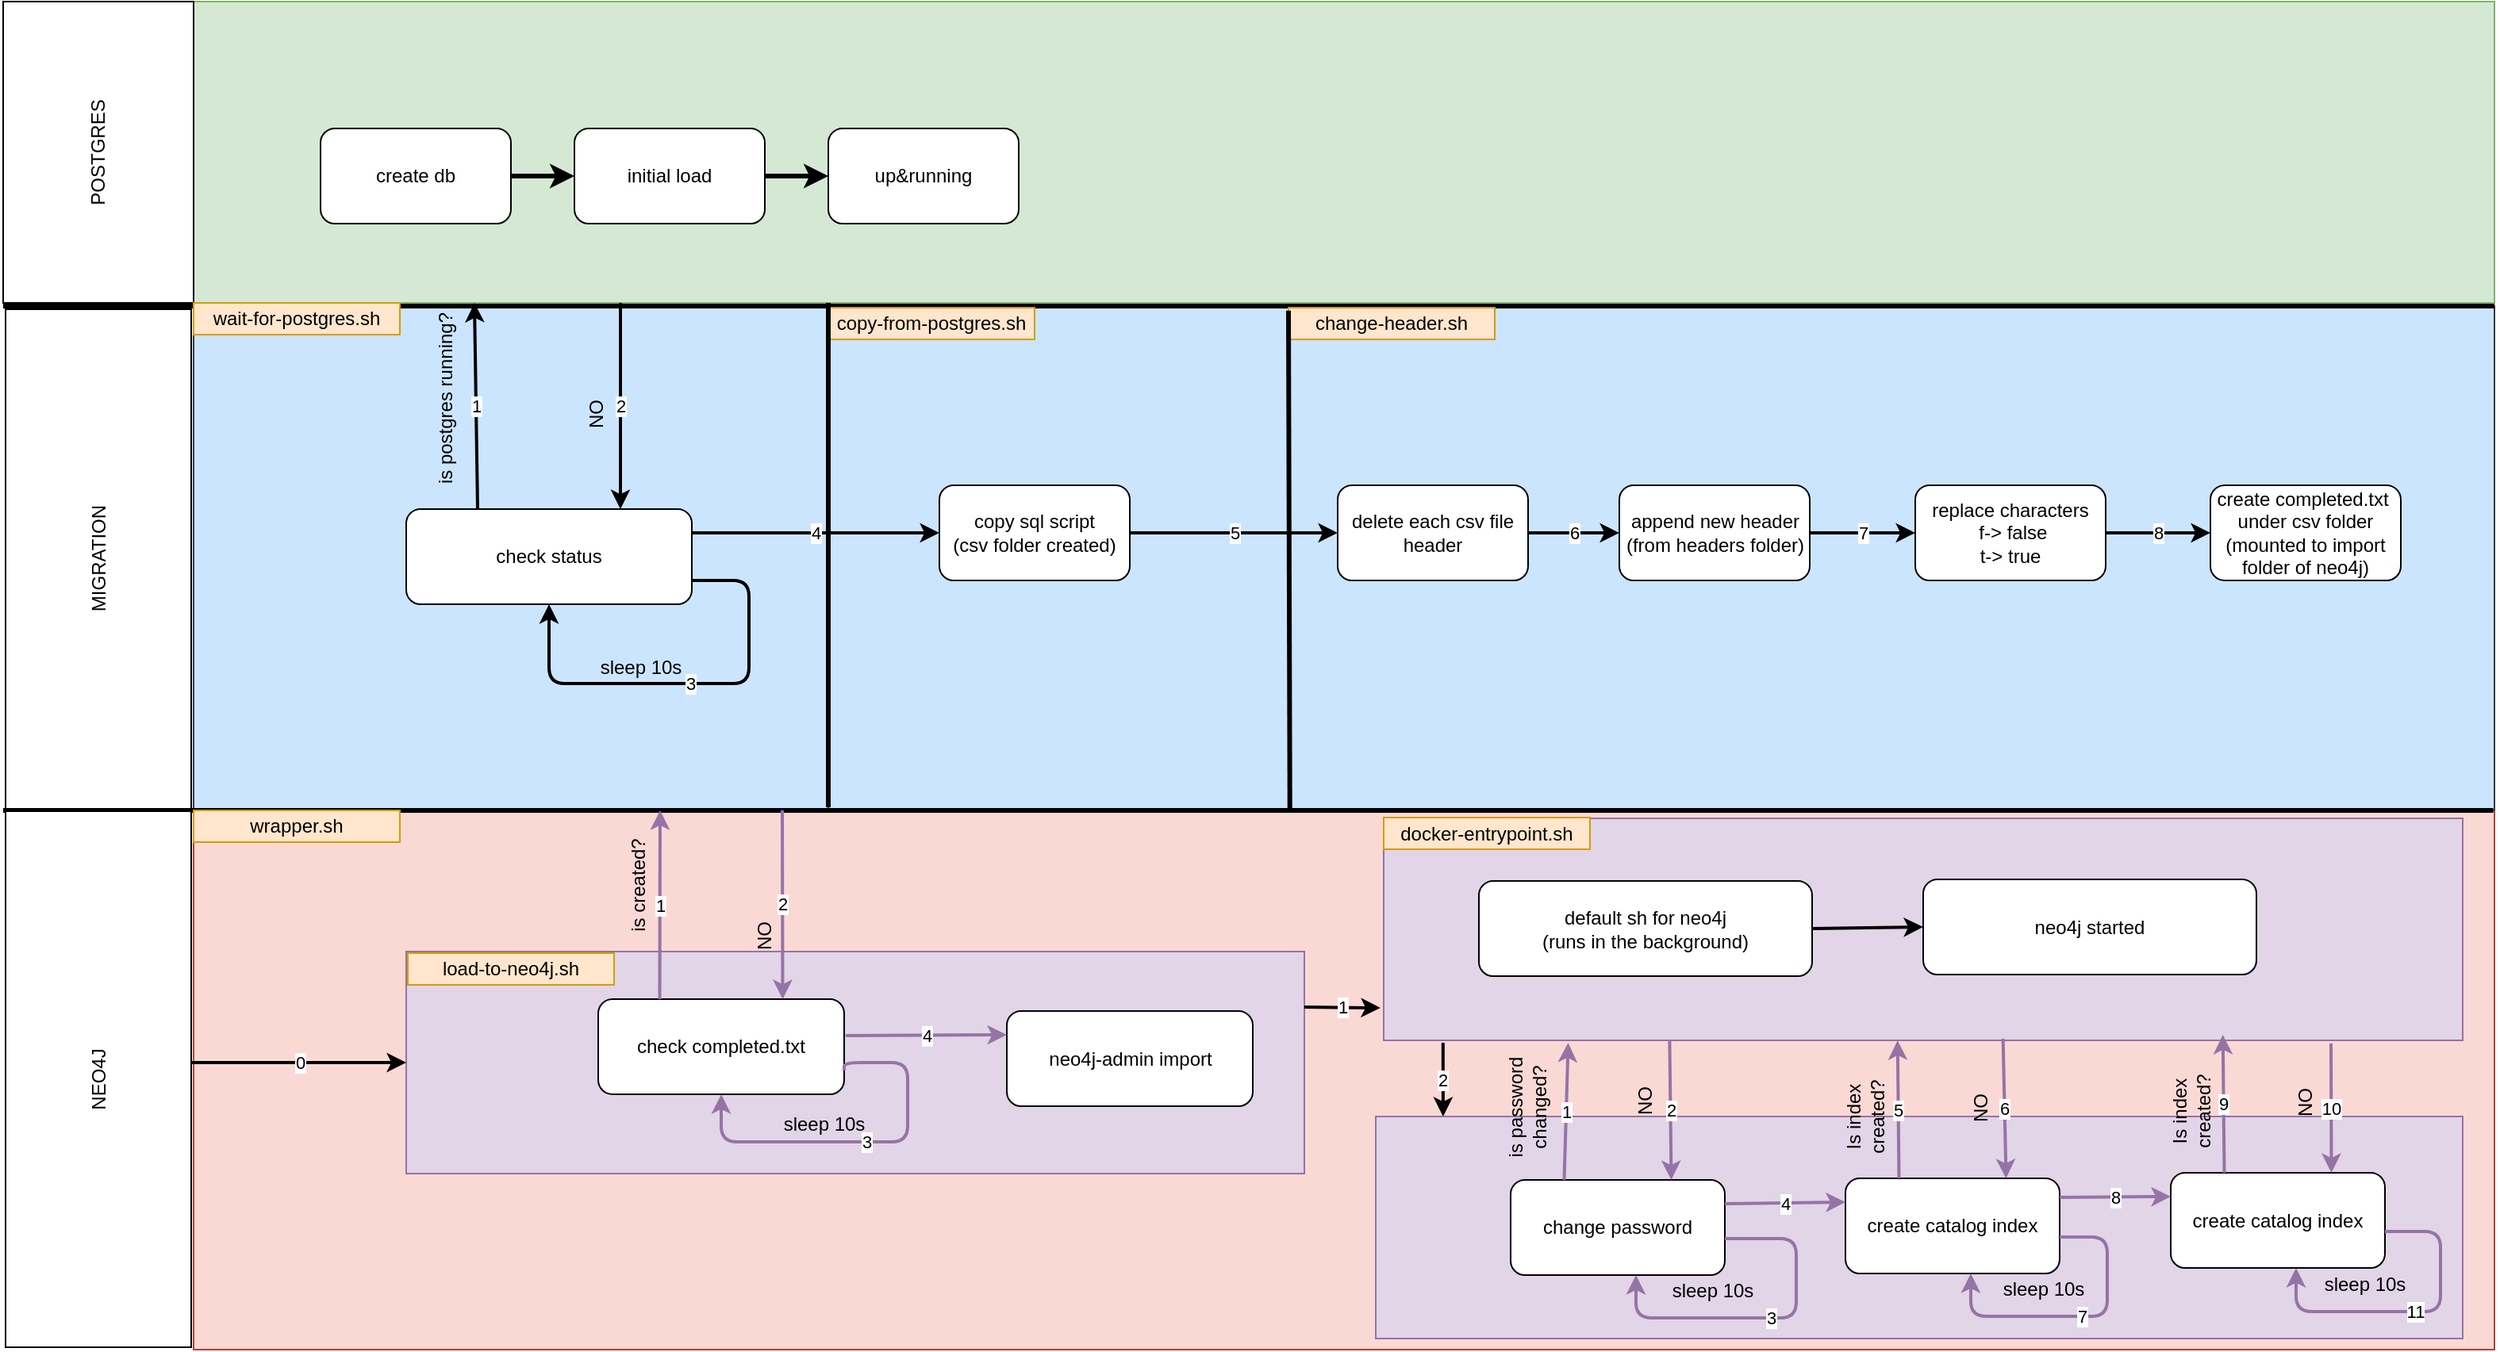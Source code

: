 <mxfile version="11.0.7"><diagram id="EF_2zB3QvRPzavEbgyS0" name="Page-1"><mxGraphModel dx="2912" dy="1164" grid="1" gridSize="10" guides="1" tooltips="1" connect="1" arrows="1" fold="1" page="1" pageScale="1" pageWidth="850" pageHeight="1100" math="0" shadow="0"><root><mxCell id="0"/><mxCell id="1" parent="0"/><mxCell id="DRGC59x7kuwJ5mXkatp5-32" value="" style="rounded=0;whiteSpace=wrap;html=1;fillColor=#cce5ff;strokeColor=#36393d;" vertex="1" parent="1"><mxGeometry x="320" y="363" width="290" height="318" as="geometry"/></mxCell><mxCell id="DRGC59x7kuwJ5mXkatp5-50" value="" style="rounded=0;whiteSpace=wrap;html=1;fillColor=#fad9d5;strokeColor=#ae4132;" vertex="1" parent="1"><mxGeometry x="-80" y="680" width="1450" height="340" as="geometry"/></mxCell><mxCell id="DRGC59x7kuwJ5mXkatp5-67" value="" style="rounded=0;whiteSpace=wrap;html=1;fillColor=#e1d5e7;strokeColor=#9673a6;" vertex="1" parent="1"><mxGeometry x="670" y="685" width="680" height="140" as="geometry"/></mxCell><mxCell id="DRGC59x7kuwJ5mXkatp5-54" value="" style="rounded=0;whiteSpace=wrap;html=1;fillColor=#e1d5e7;strokeColor=#9673a6;" vertex="1" parent="1"><mxGeometry x="54" y="769" width="566" height="140" as="geometry"/></mxCell><mxCell id="DRGC59x7kuwJ5mXkatp5-48" value="" style="rounded=0;whiteSpace=wrap;html=1;fillColor=#d5e8d4;strokeColor=#82b366;" vertex="1" parent="1"><mxGeometry x="-80" y="170" width="1450" height="190" as="geometry"/></mxCell><mxCell id="DRGC59x7kuwJ5mXkatp5-39" value="" style="rounded=0;whiteSpace=wrap;html=1;fillColor=#cce5ff;strokeColor=#36393d;" vertex="1" parent="1"><mxGeometry x="610" y="362" width="760" height="318" as="geometry"/></mxCell><mxCell id="DRGC59x7kuwJ5mXkatp5-18" value="" style="rounded=0;whiteSpace=wrap;html=1;fillColor=#cce5ff;strokeColor=#36393d;" vertex="1" parent="1"><mxGeometry x="-80" y="362" width="400" height="318" as="geometry"/></mxCell><mxCell id="DRGC59x7kuwJ5mXkatp5-10" value="" style="edgeStyle=orthogonalEdgeStyle;rounded=0;orthogonalLoop=1;jettySize=auto;html=1;strokeWidth=3;" edge="1" parent="1" source="DRGC59x7kuwJ5mXkatp5-1" target="DRGC59x7kuwJ5mXkatp5-9"><mxGeometry relative="1" as="geometry"/></mxCell><mxCell id="DRGC59x7kuwJ5mXkatp5-1" value="create db" style="rounded=1;whiteSpace=wrap;html=1;" vertex="1" parent="1"><mxGeometry y="250" width="120" height="60" as="geometry"/></mxCell><mxCell id="DRGC59x7kuwJ5mXkatp5-9" value="initial load" style="rounded=1;whiteSpace=wrap;html=1;" vertex="1" parent="1"><mxGeometry x="160" y="250" width="120" height="60" as="geometry"/></mxCell><mxCell id="DRGC59x7kuwJ5mXkatp5-4" value="POSTGRES" style="rounded=0;whiteSpace=wrap;html=1;rotation=-90;" vertex="1" parent="1"><mxGeometry x="-235" y="205" width="190" height="120" as="geometry"/></mxCell><mxCell id="DRGC59x7kuwJ5mXkatp5-5" value="MIGRATION" style="rounded=0;whiteSpace=wrap;html=1;rotation=-90;" vertex="1" parent="1"><mxGeometry x="-297.5" y="463" width="315" height="117" as="geometry"/></mxCell><mxCell id="DRGC59x7kuwJ5mXkatp5-7" value="" style="endArrow=none;html=1;strokeWidth=3;entryX=0.999;entryY=1;entryDx=0;entryDy=0;entryPerimeter=0;" edge="1" parent="1" target="DRGC59x7kuwJ5mXkatp5-39"><mxGeometry width="50" height="50" relative="1" as="geometry"><mxPoint x="-200" y="680" as="sourcePoint"/><mxPoint x="1090" y="680" as="targetPoint"/></mxGeometry></mxCell><mxCell id="DRGC59x7kuwJ5mXkatp5-8" value="" style="endArrow=none;html=1;strokeWidth=3;" edge="1" parent="1"><mxGeometry width="50" height="50" relative="1" as="geometry"><mxPoint x="-200" y="362" as="sourcePoint"/><mxPoint x="1370" y="362" as="targetPoint"/></mxGeometry></mxCell><mxCell id="DRGC59x7kuwJ5mXkatp5-12" value="up&amp;amp;running" style="rounded=1;whiteSpace=wrap;html=1;" vertex="1" parent="1"><mxGeometry x="320" y="250" width="120" height="60" as="geometry"/></mxCell><mxCell id="DRGC59x7kuwJ5mXkatp5-14" value="" style="rounded=0;orthogonalLoop=1;jettySize=auto;html=1;strokeWidth=3;entryX=0;entryY=0.5;entryDx=0;entryDy=0;exitX=1;exitY=0.5;exitDx=0;exitDy=0;" edge="1" parent="1" source="DRGC59x7kuwJ5mXkatp5-9" target="DRGC59x7kuwJ5mXkatp5-12"><mxGeometry relative="1" as="geometry"><mxPoint x="340" y="280" as="sourcePoint"/><mxPoint x="230" y="290" as="targetPoint"/></mxGeometry></mxCell><mxCell id="DRGC59x7kuwJ5mXkatp5-16" value="default sh for neo4j&lt;br&gt;(runs in the background)" style="rounded=1;whiteSpace=wrap;html=1;" vertex="1" parent="1"><mxGeometry x="730" y="724.5" width="210" height="60" as="geometry"/></mxCell><mxCell id="DRGC59x7kuwJ5mXkatp5-17" value="wait-for-postgres.sh" style="text;html=1;strokeColor=#d79b00;fillColor=#ffe6cc;align=center;verticalAlign=middle;whiteSpace=wrap;rounded=0;" vertex="1" parent="1"><mxGeometry x="-80" y="360" width="130" height="20" as="geometry"/></mxCell><mxCell id="DRGC59x7kuwJ5mXkatp5-19" value="check status" style="rounded=1;whiteSpace=wrap;html=1;" vertex="1" parent="1"><mxGeometry x="54" y="490" width="180" height="60" as="geometry"/></mxCell><mxCell id="DRGC59x7kuwJ5mXkatp5-23" value="1" style="endArrow=classic;html=1;strokeWidth=2;exitX=0.25;exitY=0;exitDx=0;exitDy=0;" edge="1" parent="1" source="DRGC59x7kuwJ5mXkatp5-19"><mxGeometry width="50" height="50" relative="1" as="geometry"><mxPoint x="-186" y="1250" as="sourcePoint"/><mxPoint x="97" y="360" as="targetPoint"/></mxGeometry></mxCell><mxCell id="DRGC59x7kuwJ5mXkatp5-25" value="3" style="endArrow=classic;html=1;strokeWidth=2;entryX=0.5;entryY=1;entryDx=0;entryDy=0;exitX=1;exitY=0.75;exitDx=0;exitDy=0;edgeStyle=orthogonalEdgeStyle;" edge="1" parent="1" source="DRGC59x7kuwJ5mXkatp5-19" target="DRGC59x7kuwJ5mXkatp5-19"><mxGeometry width="50" height="50" relative="1" as="geometry"><mxPoint x="-186" y="1260" as="sourcePoint"/><mxPoint x="304" y="520" as="targetPoint"/><Array as="points"><mxPoint x="270" y="535"/><mxPoint x="270" y="600"/><mxPoint x="144" y="600"/></Array></mxGeometry></mxCell><mxCell id="DRGC59x7kuwJ5mXkatp5-26" value="2" style="endArrow=classic;html=1;strokeWidth=2;entryX=0.75;entryY=0;entryDx=0;entryDy=0;" edge="1" parent="1" target="DRGC59x7kuwJ5mXkatp5-19"><mxGeometry width="50" height="50" relative="1" as="geometry"><mxPoint x="189" y="360" as="sourcePoint"/><mxPoint x="184" y="360" as="targetPoint"/></mxGeometry></mxCell><mxCell id="DRGC59x7kuwJ5mXkatp5-27" value="is postgres running?" style="text;html=1;strokeColor=none;fillColor=none;align=center;verticalAlign=middle;whiteSpace=wrap;rounded=0;rotation=-90;" vertex="1" parent="1"><mxGeometry x="4" y="410" width="150" height="20" as="geometry"/></mxCell><mxCell id="DRGC59x7kuwJ5mXkatp5-30" value="NO" style="text;html=1;strokeColor=none;fillColor=none;align=center;verticalAlign=middle;whiteSpace=wrap;rounded=0;rotation=-90;" vertex="1" parent="1"><mxGeometry x="154" y="420" width="40" height="20" as="geometry"/></mxCell><mxCell id="DRGC59x7kuwJ5mXkatp5-31" value="sleep 10s" style="text;html=1;strokeColor=none;fillColor=none;align=center;verticalAlign=middle;whiteSpace=wrap;rounded=0;rotation=0;" vertex="1" parent="1"><mxGeometry x="154" y="580" width="96" height="20" as="geometry"/></mxCell><mxCell id="DRGC59x7kuwJ5mXkatp5-33" value="copy-from-postgres.sh" style="text;html=1;strokeColor=#d79b00;fillColor=#ffe6cc;align=center;verticalAlign=middle;whiteSpace=wrap;rounded=0;" vertex="1" parent="1"><mxGeometry x="320" y="363" width="130" height="20" as="geometry"/></mxCell><mxCell id="DRGC59x7kuwJ5mXkatp5-34" value="4" style="endArrow=classic;html=1;strokeWidth=2;exitX=1;exitY=0.25;exitDx=0;exitDy=0;" edge="1" parent="1" source="DRGC59x7kuwJ5mXkatp5-19" target="DRGC59x7kuwJ5mXkatp5-35"><mxGeometry width="50" height="50" relative="1" as="geometry"><mxPoint x="240" y="497" as="sourcePoint"/><mxPoint x="375" y="506" as="targetPoint"/></mxGeometry></mxCell><mxCell id="DRGC59x7kuwJ5mXkatp5-35" value="copy sql script&lt;br&gt;(csv folder created)" style="rounded=1;whiteSpace=wrap;html=1;" vertex="1" parent="1"><mxGeometry x="390" y="475" width="120" height="60" as="geometry"/></mxCell><mxCell id="DRGC59x7kuwJ5mXkatp5-37" value="change-header.sh" style="text;html=1;strokeColor=#d79b00;fillColor=#ffe6cc;align=center;verticalAlign=middle;whiteSpace=wrap;rounded=0;" vertex="1" parent="1"><mxGeometry x="610" y="363" width="130" height="20" as="geometry"/></mxCell><mxCell id="DRGC59x7kuwJ5mXkatp5-38" value="" style="endArrow=none;html=1;strokeWidth=3;exitX=1.003;exitY=0.997;exitDx=0;exitDy=0;exitPerimeter=0;entryX=1;entryY=0.006;entryDx=0;entryDy=0;entryPerimeter=0;" edge="1" parent="1" source="DRGC59x7kuwJ5mXkatp5-32" target="DRGC59x7kuwJ5mXkatp5-32"><mxGeometry width="50" height="50" relative="1" as="geometry"><mxPoint x="700" y="670" as="sourcePoint"/><mxPoint x="641" y="360" as="targetPoint"/></mxGeometry></mxCell><mxCell id="DRGC59x7kuwJ5mXkatp5-40" value="delete each csv file header" style="rounded=1;whiteSpace=wrap;html=1;" vertex="1" parent="1"><mxGeometry x="641" y="475" width="120" height="60" as="geometry"/></mxCell><mxCell id="DRGC59x7kuwJ5mXkatp5-41" value="append new header&lt;br&gt;(from headers folder)" style="rounded=1;whiteSpace=wrap;html=1;" vertex="1" parent="1"><mxGeometry x="818.5" y="475" width="120" height="60" as="geometry"/></mxCell><mxCell id="DRGC59x7kuwJ5mXkatp5-42" value="replace characters&lt;br&gt;&amp;nbsp;f-&amp;gt; false&lt;br&gt;t-&amp;gt; true" style="rounded=1;whiteSpace=wrap;html=1;" vertex="1" parent="1"><mxGeometry x="1005" y="475" width="120" height="60" as="geometry"/></mxCell><mxCell id="DRGC59x7kuwJ5mXkatp5-43" value="create completed.txt&amp;nbsp;&lt;br&gt;under csv folder&lt;br&gt;(mounted to import folder of neo4j)" style="rounded=1;whiteSpace=wrap;html=1;" vertex="1" parent="1"><mxGeometry x="1191" y="475" width="120" height="60" as="geometry"/></mxCell><mxCell id="DRGC59x7kuwJ5mXkatp5-44" value="5" style="endArrow=classic;html=1;strokeWidth=2;exitX=1;exitY=0.5;exitDx=0;exitDy=0;entryX=0;entryY=0.5;entryDx=0;entryDy=0;" edge="1" parent="1" source="DRGC59x7kuwJ5mXkatp5-35" target="DRGC59x7kuwJ5mXkatp5-40"><mxGeometry width="50" height="50" relative="1" as="geometry"><mxPoint x="440" y="569.5" as="sourcePoint"/><mxPoint x="716" y="569.5" as="targetPoint"/></mxGeometry></mxCell><mxCell id="DRGC59x7kuwJ5mXkatp5-45" value="6" style="endArrow=classic;html=1;strokeWidth=2;exitX=1;exitY=0.5;exitDx=0;exitDy=0;entryX=0;entryY=0.5;entryDx=0;entryDy=0;" edge="1" parent="1" source="DRGC59x7kuwJ5mXkatp5-40" target="DRGC59x7kuwJ5mXkatp5-41"><mxGeometry width="50" height="50" relative="1" as="geometry"><mxPoint x="791" y="579.5" as="sourcePoint"/><mxPoint x="891" y="579.5" as="targetPoint"/></mxGeometry></mxCell><mxCell id="DRGC59x7kuwJ5mXkatp5-46" value="7" style="endArrow=classic;html=1;strokeWidth=2;exitX=1;exitY=0.5;exitDx=0;exitDy=0;entryX=0;entryY=0.5;entryDx=0;entryDy=0;" edge="1" parent="1" source="DRGC59x7kuwJ5mXkatp5-41" target="DRGC59x7kuwJ5mXkatp5-42"><mxGeometry width="50" height="50" relative="1" as="geometry"><mxPoint x="921" y="508" as="sourcePoint"/><mxPoint x="661" y="525" as="targetPoint"/></mxGeometry></mxCell><mxCell id="DRGC59x7kuwJ5mXkatp5-47" value="8" style="endArrow=classic;html=1;strokeWidth=2;exitX=1;exitY=0.5;exitDx=0;exitDy=0;" edge="1" parent="1" source="DRGC59x7kuwJ5mXkatp5-42" target="DRGC59x7kuwJ5mXkatp5-43"><mxGeometry width="50" height="50" relative="1" as="geometry"><mxPoint x="571" y="535" as="sourcePoint"/><mxPoint x="671" y="535" as="targetPoint"/></mxGeometry></mxCell><mxCell id="DRGC59x7kuwJ5mXkatp5-15" value="" style="endArrow=none;html=1;strokeWidth=3;" edge="1" parent="1"><mxGeometry width="50" height="50" relative="1" as="geometry"><mxPoint x="320" y="678" as="sourcePoint"/><mxPoint x="320" y="360" as="targetPoint"/></mxGeometry></mxCell><mxCell id="DRGC59x7kuwJ5mXkatp5-49" value="NEO4J" style="rounded=0;whiteSpace=wrap;html=1;rotation=-90;" vertex="1" parent="1"><mxGeometry x="-309" y="791" width="338" height="117" as="geometry"/></mxCell><mxCell id="DRGC59x7kuwJ5mXkatp5-51" value="wrapper.sh" style="text;html=1;strokeColor=#d79b00;fillColor=#ffe6cc;align=center;verticalAlign=middle;whiteSpace=wrap;rounded=0;" vertex="1" parent="1"><mxGeometry x="-80" y="680" width="130" height="20" as="geometry"/></mxCell><mxCell id="DRGC59x7kuwJ5mXkatp5-53" value="check completed.txt" style="rounded=1;whiteSpace=wrap;html=1;" vertex="1" parent="1"><mxGeometry x="175" y="799" width="155" height="60" as="geometry"/></mxCell><mxCell id="DRGC59x7kuwJ5mXkatp5-55" value="load-to-neo4j.sh" style="text;html=1;strokeColor=#d79b00;fillColor=#ffe6cc;align=center;verticalAlign=middle;whiteSpace=wrap;rounded=0;" vertex="1" parent="1"><mxGeometry x="55" y="770" width="130" height="20" as="geometry"/></mxCell><mxCell id="DRGC59x7kuwJ5mXkatp5-58" value="0" style="endArrow=classic;html=1;strokeWidth=2;entryX=0;entryY=0.5;entryDx=0;entryDy=0;" edge="1" parent="1" target="DRGC59x7kuwJ5mXkatp5-54"><mxGeometry width="50" height="50" relative="1" as="geometry"><mxPoint x="-81" y="839" as="sourcePoint"/><mxPoint x="-230" y="1190" as="targetPoint"/></mxGeometry></mxCell><mxCell id="DRGC59x7kuwJ5mXkatp5-59" value="1" style="endArrow=classic;html=1;strokeWidth=2;exitX=0.25;exitY=0;exitDx=0;exitDy=0;fillColor=#e1d5e7;strokeColor=#9673a6;" edge="1" parent="1" source="DRGC59x7kuwJ5mXkatp5-53"><mxGeometry width="50" height="50" relative="1" as="geometry"><mxPoint x="235" y="730" as="sourcePoint"/><mxPoint x="214" y="680" as="targetPoint"/></mxGeometry></mxCell><mxCell id="DRGC59x7kuwJ5mXkatp5-60" value="is created?" style="text;html=1;strokeColor=none;fillColor=none;align=center;verticalAlign=middle;whiteSpace=wrap;rounded=0;rotation=-90;" vertex="1" parent="1"><mxGeometry x="163" y="717" width="75" height="20" as="geometry"/></mxCell><mxCell id="DRGC59x7kuwJ5mXkatp5-61" value="2" style="endArrow=classic;html=1;strokeWidth=2;entryX=0.75;entryY=0;entryDx=0;entryDy=0;fillColor=#e1d5e7;strokeColor=#9673a6;" edge="1" parent="1" target="DRGC59x7kuwJ5mXkatp5-53"><mxGeometry width="50" height="50" relative="1" as="geometry"><mxPoint x="291" y="680" as="sourcePoint"/><mxPoint x="279" y="810" as="targetPoint"/></mxGeometry></mxCell><mxCell id="DRGC59x7kuwJ5mXkatp5-62" value="NO" style="text;html=1;strokeColor=none;fillColor=none;align=center;verticalAlign=middle;whiteSpace=wrap;rounded=0;rotation=-90;" vertex="1" parent="1"><mxGeometry x="260" y="749" width="40" height="20" as="geometry"/></mxCell><mxCell id="DRGC59x7kuwJ5mXkatp5-63" value="3" style="endArrow=classic;html=1;strokeWidth=2;entryX=0.5;entryY=1;entryDx=0;entryDy=0;exitX=1;exitY=0.75;exitDx=0;exitDy=0;edgeStyle=orthogonalEdgeStyle;fillColor=#e1d5e7;strokeColor=#9673a6;" edge="1" parent="1" source="DRGC59x7kuwJ5mXkatp5-53" target="DRGC59x7kuwJ5mXkatp5-53"><mxGeometry width="50" height="50" relative="1" as="geometry"><mxPoint x="350" y="862.5" as="sourcePoint"/><mxPoint x="260" y="877.5" as="targetPoint"/><Array as="points"><mxPoint x="330" y="839"/><mxPoint x="370" y="839"/><mxPoint x="370" y="889"/><mxPoint x="253" y="889"/></Array></mxGeometry></mxCell><mxCell id="DRGC59x7kuwJ5mXkatp5-64" value="sleep 10s" style="text;html=1;strokeColor=none;fillColor=none;align=center;verticalAlign=middle;whiteSpace=wrap;rounded=0;rotation=0;" vertex="1" parent="1"><mxGeometry x="280" y="867.5" width="75" height="20" as="geometry"/></mxCell><mxCell id="DRGC59x7kuwJ5mXkatp5-65" value="neo4j-admin import" style="rounded=1;whiteSpace=wrap;html=1;" vertex="1" parent="1"><mxGeometry x="432.5" y="806.5" width="155" height="60" as="geometry"/></mxCell><mxCell id="DRGC59x7kuwJ5mXkatp5-66" value="4" style="endArrow=classic;html=1;strokeWidth=2;exitX=1.006;exitY=0.383;exitDx=0;exitDy=0;exitPerimeter=0;entryX=0;entryY=0.25;entryDx=0;entryDy=0;fillColor=#e1d5e7;strokeColor=#9673a6;" edge="1" parent="1" source="DRGC59x7kuwJ5mXkatp5-53" target="DRGC59x7kuwJ5mXkatp5-65"><mxGeometry width="50" height="50" relative="1" as="geometry"><mxPoint x="390" y="799" as="sourcePoint"/><mxPoint x="666" y="799" as="targetPoint"/></mxGeometry></mxCell><mxCell id="DRGC59x7kuwJ5mXkatp5-68" value="1" style="endArrow=classic;html=1;strokeWidth=2;exitX=1;exitY=0.25;exitDx=0;exitDy=0;entryX=-0.003;entryY=0.854;entryDx=0;entryDy=0;entryPerimeter=0;" edge="1" parent="1" source="DRGC59x7kuwJ5mXkatp5-54" target="DRGC59x7kuwJ5mXkatp5-67"><mxGeometry width="50" height="50" relative="1" as="geometry"><mxPoint x="870" y="856.5" as="sourcePoint"/><mxPoint x="1004" y="861.5" as="targetPoint"/></mxGeometry></mxCell><mxCell id="DRGC59x7kuwJ5mXkatp5-69" value="docker-entrypoint.sh" style="text;html=1;strokeColor=#d79b00;fillColor=#ffe6cc;align=center;verticalAlign=middle;whiteSpace=wrap;rounded=0;" vertex="1" parent="1"><mxGeometry x="670" y="684.5" width="130" height="20" as="geometry"/></mxCell><mxCell id="DRGC59x7kuwJ5mXkatp5-72" value="" style="rounded=0;whiteSpace=wrap;html=1;fillColor=#e1d5e7;strokeColor=#9673a6;" vertex="1" parent="1"><mxGeometry x="665" y="873" width="685" height="140" as="geometry"/></mxCell><mxCell id="DRGC59x7kuwJ5mXkatp5-73" value="2" style="endArrow=classic;html=1;strokeWidth=2;exitX=0.055;exitY=1.011;exitDx=0;exitDy=0;exitPerimeter=0;entryX=0.062;entryY=0;entryDx=0;entryDy=0;entryPerimeter=0;" edge="1" parent="1" source="DRGC59x7kuwJ5mXkatp5-67" target="DRGC59x7kuwJ5mXkatp5-72"><mxGeometry width="50" height="50" relative="1" as="geometry"><mxPoint x="1040" y="1070" as="sourcePoint"/><mxPoint x="706" y="854" as="targetPoint"/></mxGeometry></mxCell><mxCell id="DRGC59x7kuwJ5mXkatp5-76" value="neo4j started" style="rounded=1;whiteSpace=wrap;html=1;" vertex="1" parent="1"><mxGeometry x="1010" y="723.5" width="210" height="60" as="geometry"/></mxCell><mxCell id="DRGC59x7kuwJ5mXkatp5-77" value="" style="endArrow=classic;html=1;strokeWidth=2;exitX=1;exitY=0.5;exitDx=0;exitDy=0;entryX=0;entryY=0.5;entryDx=0;entryDy=0;" edge="1" parent="1" source="DRGC59x7kuwJ5mXkatp5-16" target="DRGC59x7kuwJ5mXkatp5-76"><mxGeometry width="50" height="50" relative="1" as="geometry"><mxPoint x="970" y="758.5" as="sourcePoint"/><mxPoint x="1010" y="759" as="targetPoint"/></mxGeometry></mxCell><mxCell id="DRGC59x7kuwJ5mXkatp5-78" value="change password" style="rounded=1;whiteSpace=wrap;html=1;" vertex="1" parent="1"><mxGeometry x="750" y="913" width="135" height="60" as="geometry"/></mxCell><mxCell id="DRGC59x7kuwJ5mXkatp5-79" value="1" style="endArrow=classic;html=1;strokeWidth=2;entryX=0.171;entryY=1.011;entryDx=0;entryDy=0;entryPerimeter=0;exitX=0.25;exitY=0;exitDx=0;exitDy=0;fillColor=#e1d5e7;strokeColor=#9673a6;" edge="1" parent="1" source="DRGC59x7kuwJ5mXkatp5-78" target="DRGC59x7kuwJ5mXkatp5-67"><mxGeometry width="50" height="50" relative="1" as="geometry"><mxPoint x="-200" y="1270" as="sourcePoint"/><mxPoint x="-150" y="1220" as="targetPoint"/></mxGeometry></mxCell><mxCell id="DRGC59x7kuwJ5mXkatp5-80" value="is password changed?" style="text;html=1;strokeColor=none;fillColor=none;align=center;verticalAlign=middle;whiteSpace=wrap;rounded=0;rotation=-90;" vertex="1" parent="1"><mxGeometry x="702.5" y="857.5" width="115" height="20" as="geometry"/></mxCell><mxCell id="DRGC59x7kuwJ5mXkatp5-81" value="2" style="endArrow=classic;html=1;strokeWidth=2;entryX=0.75;entryY=0;entryDx=0;entryDy=0;exitX=0.265;exitY=1;exitDx=0;exitDy=0;fillColor=#e1d5e7;strokeColor=#9673a6;exitPerimeter=0;" edge="1" parent="1" source="DRGC59x7kuwJ5mXkatp5-67" target="DRGC59x7kuwJ5mXkatp5-78"><mxGeometry width="50" height="50" relative="1" as="geometry"><mxPoint x="793.75" y="923" as="sourcePoint"/><mxPoint x="792.86" y="836.04" as="targetPoint"/></mxGeometry></mxCell><mxCell id="DRGC59x7kuwJ5mXkatp5-82" value="NO" style="text;html=1;strokeColor=none;fillColor=none;align=center;verticalAlign=middle;whiteSpace=wrap;rounded=0;rotation=-90;" vertex="1" parent="1"><mxGeometry x="815" y="853" width="40" height="20" as="geometry"/></mxCell><mxCell id="DRGC59x7kuwJ5mXkatp5-84" value="3" style="endArrow=classic;html=1;strokeWidth=2;edgeStyle=orthogonalEdgeStyle;entryX=0.585;entryY=1;entryDx=0;entryDy=0;entryPerimeter=0;fillColor=#e1d5e7;strokeColor=#9673a6;" edge="1" parent="1" target="DRGC59x7kuwJ5mXkatp5-78"><mxGeometry width="50" height="50" relative="1" as="geometry"><mxPoint x="885" y="950" as="sourcePoint"/><mxPoint x="815" y="970" as="targetPoint"/><Array as="points"><mxPoint x="930" y="950"/><mxPoint x="930" y="1000"/><mxPoint x="829" y="1000"/></Array></mxGeometry></mxCell><mxCell id="DRGC59x7kuwJ5mXkatp5-85" value="sleep 10s" style="text;html=1;strokeColor=none;fillColor=none;align=center;verticalAlign=middle;whiteSpace=wrap;rounded=0;rotation=0;" vertex="1" parent="1"><mxGeometry x="825" y="973" width="105" height="20" as="geometry"/></mxCell><mxCell id="DRGC59x7kuwJ5mXkatp5-91" value="create catalog index" style="rounded=1;whiteSpace=wrap;html=1;" vertex="1" parent="1"><mxGeometry x="961" y="912" width="135" height="60" as="geometry"/></mxCell><mxCell id="DRGC59x7kuwJ5mXkatp5-92" value="5" style="endArrow=classic;html=1;strokeWidth=2;entryX=0.171;entryY=1.011;entryDx=0;entryDy=0;entryPerimeter=0;exitX=0.25;exitY=0;exitDx=0;exitDy=0;fillColor=#e1d5e7;strokeColor=#9673a6;" edge="1" parent="1" source="DRGC59x7kuwJ5mXkatp5-91"><mxGeometry width="50" height="50" relative="1" as="geometry"><mxPoint x="11" y="1269" as="sourcePoint"/><mxPoint x="993.86" y="825.04" as="targetPoint"/></mxGeometry></mxCell><mxCell id="DRGC59x7kuwJ5mXkatp5-93" value="6" style="endArrow=classic;html=1;strokeWidth=2;entryX=0.75;entryY=0;entryDx=0;entryDy=0;fillColor=#e1d5e7;strokeColor=#9673a6;exitX=0.574;exitY=0.993;exitDx=0;exitDy=0;exitPerimeter=0;" edge="1" parent="1" target="DRGC59x7kuwJ5mXkatp5-91" source="DRGC59x7kuwJ5mXkatp5-67"><mxGeometry width="50" height="50" relative="1" as="geometry"><mxPoint x="1076" y="830" as="sourcePoint"/><mxPoint x="1017.86" y="835.04" as="targetPoint"/></mxGeometry></mxCell><mxCell id="DRGC59x7kuwJ5mXkatp5-94" value="7" style="endArrow=classic;html=1;strokeWidth=2;edgeStyle=orthogonalEdgeStyle;entryX=0.585;entryY=1;entryDx=0;entryDy=0;entryPerimeter=0;fillColor=#e1d5e7;strokeColor=#9673a6;" edge="1" parent="1" target="DRGC59x7kuwJ5mXkatp5-91"><mxGeometry width="50" height="50" relative="1" as="geometry"><mxPoint x="1096" y="949" as="sourcePoint"/><mxPoint x="1026" y="969" as="targetPoint"/><Array as="points"><mxPoint x="1126" y="949"/><mxPoint x="1126" y="999"/><mxPoint x="1040" y="999"/></Array></mxGeometry></mxCell><mxCell id="DRGC59x7kuwJ5mXkatp5-95" value="sleep 10s" style="text;html=1;strokeColor=none;fillColor=none;align=center;verticalAlign=middle;whiteSpace=wrap;rounded=0;rotation=0;" vertex="1" parent="1"><mxGeometry x="1036" y="972" width="100" height="20" as="geometry"/></mxCell><mxCell id="DRGC59x7kuwJ5mXkatp5-96" value="NO" style="text;html=1;strokeColor=none;fillColor=none;align=center;verticalAlign=middle;whiteSpace=wrap;rounded=0;rotation=-90;" vertex="1" parent="1"><mxGeometry x="1026" y="857.5" width="40" height="20" as="geometry"/></mxCell><mxCell id="DRGC59x7kuwJ5mXkatp5-97" value="Is index &lt;br&gt;created?" style="text;html=1;strokeColor=none;fillColor=none;align=center;verticalAlign=middle;whiteSpace=wrap;rounded=0;rotation=-90;" vertex="1" parent="1"><mxGeometry x="916" y="863" width="115" height="20" as="geometry"/></mxCell><mxCell id="DRGC59x7kuwJ5mXkatp5-106" value="create catalog index" style="rounded=1;whiteSpace=wrap;html=1;" vertex="1" parent="1"><mxGeometry x="1166" y="908.5" width="135" height="60" as="geometry"/></mxCell><mxCell id="DRGC59x7kuwJ5mXkatp5-107" value="9" style="endArrow=classic;html=1;strokeWidth=2;entryX=0.171;entryY=1.011;entryDx=0;entryDy=0;entryPerimeter=0;exitX=0.25;exitY=0;exitDx=0;exitDy=0;fillColor=#e1d5e7;strokeColor=#9673a6;" edge="1" parent="1" source="DRGC59x7kuwJ5mXkatp5-106"><mxGeometry width="50" height="50" relative="1" as="geometry"><mxPoint x="216" y="1265.5" as="sourcePoint"/><mxPoint x="1198.86" y="821.54" as="targetPoint"/></mxGeometry></mxCell><mxCell id="DRGC59x7kuwJ5mXkatp5-108" value="10" style="endArrow=classic;html=1;strokeWidth=2;entryX=0.75;entryY=0;entryDx=0;entryDy=0;fillColor=#e1d5e7;strokeColor=#9673a6;" edge="1" parent="1" target="DRGC59x7kuwJ5mXkatp5-106"><mxGeometry width="50" height="50" relative="1" as="geometry"><mxPoint x="1267" y="827" as="sourcePoint"/><mxPoint x="1222.86" y="831.54" as="targetPoint"/></mxGeometry></mxCell><mxCell id="DRGC59x7kuwJ5mXkatp5-109" value="11" style="endArrow=classic;html=1;strokeWidth=2;edgeStyle=orthogonalEdgeStyle;entryX=0.585;entryY=1;entryDx=0;entryDy=0;entryPerimeter=0;fillColor=#e1d5e7;strokeColor=#9673a6;" edge="1" parent="1" target="DRGC59x7kuwJ5mXkatp5-106"><mxGeometry width="50" height="50" relative="1" as="geometry"><mxPoint x="1301" y="945.5" as="sourcePoint"/><mxPoint x="1231" y="965.5" as="targetPoint"/><Array as="points"><mxPoint x="1336" y="946"/><mxPoint x="1336" y="996"/><mxPoint x="1245" y="996"/></Array></mxGeometry></mxCell><mxCell id="DRGC59x7kuwJ5mXkatp5-110" value="sleep 10s" style="text;html=1;strokeColor=none;fillColor=none;align=center;verticalAlign=middle;whiteSpace=wrap;rounded=0;rotation=0;" vertex="1" parent="1"><mxGeometry x="1241" y="969" width="95" height="20" as="geometry"/></mxCell><mxCell id="DRGC59x7kuwJ5mXkatp5-111" value="NO" style="text;html=1;strokeColor=none;fillColor=none;align=center;verticalAlign=middle;whiteSpace=wrap;rounded=0;rotation=-90;" vertex="1" parent="1"><mxGeometry x="1231" y="854" width="40" height="20" as="geometry"/></mxCell><mxCell id="DRGC59x7kuwJ5mXkatp5-112" value="Is index &lt;br&gt;created?" style="text;html=1;strokeColor=none;fillColor=none;align=center;verticalAlign=middle;whiteSpace=wrap;rounded=0;rotation=-90;" vertex="1" parent="1"><mxGeometry x="1121" y="859.5" width="115" height="20" as="geometry"/></mxCell><mxCell id="DRGC59x7kuwJ5mXkatp5-118" value="4" style="endArrow=classic;html=1;strokeWidth=2;exitX=1;exitY=0.25;exitDx=0;exitDy=0;entryX=0;entryY=0.25;entryDx=0;entryDy=0;fillColor=#e1d5e7;strokeColor=#9673a6;" edge="1" parent="1" source="DRGC59x7kuwJ5mXkatp5-78" target="DRGC59x7kuwJ5mXkatp5-91"><mxGeometry width="50" height="50" relative="1" as="geometry"><mxPoint x="519.43" y="1060.48" as="sourcePoint"/><mxPoint x="621" y="1060" as="targetPoint"/></mxGeometry></mxCell><mxCell id="DRGC59x7kuwJ5mXkatp5-119" value="8" style="endArrow=classic;html=1;strokeWidth=2;entryX=0;entryY=0.25;entryDx=0;entryDy=0;fillColor=#e1d5e7;strokeColor=#9673a6;" edge="1" parent="1" target="DRGC59x7kuwJ5mXkatp5-106"><mxGeometry width="50" height="50" relative="1" as="geometry"><mxPoint x="1096" y="924" as="sourcePoint"/><mxPoint x="971" y="937" as="targetPoint"/></mxGeometry></mxCell></root></mxGraphModel></diagram></mxfile>